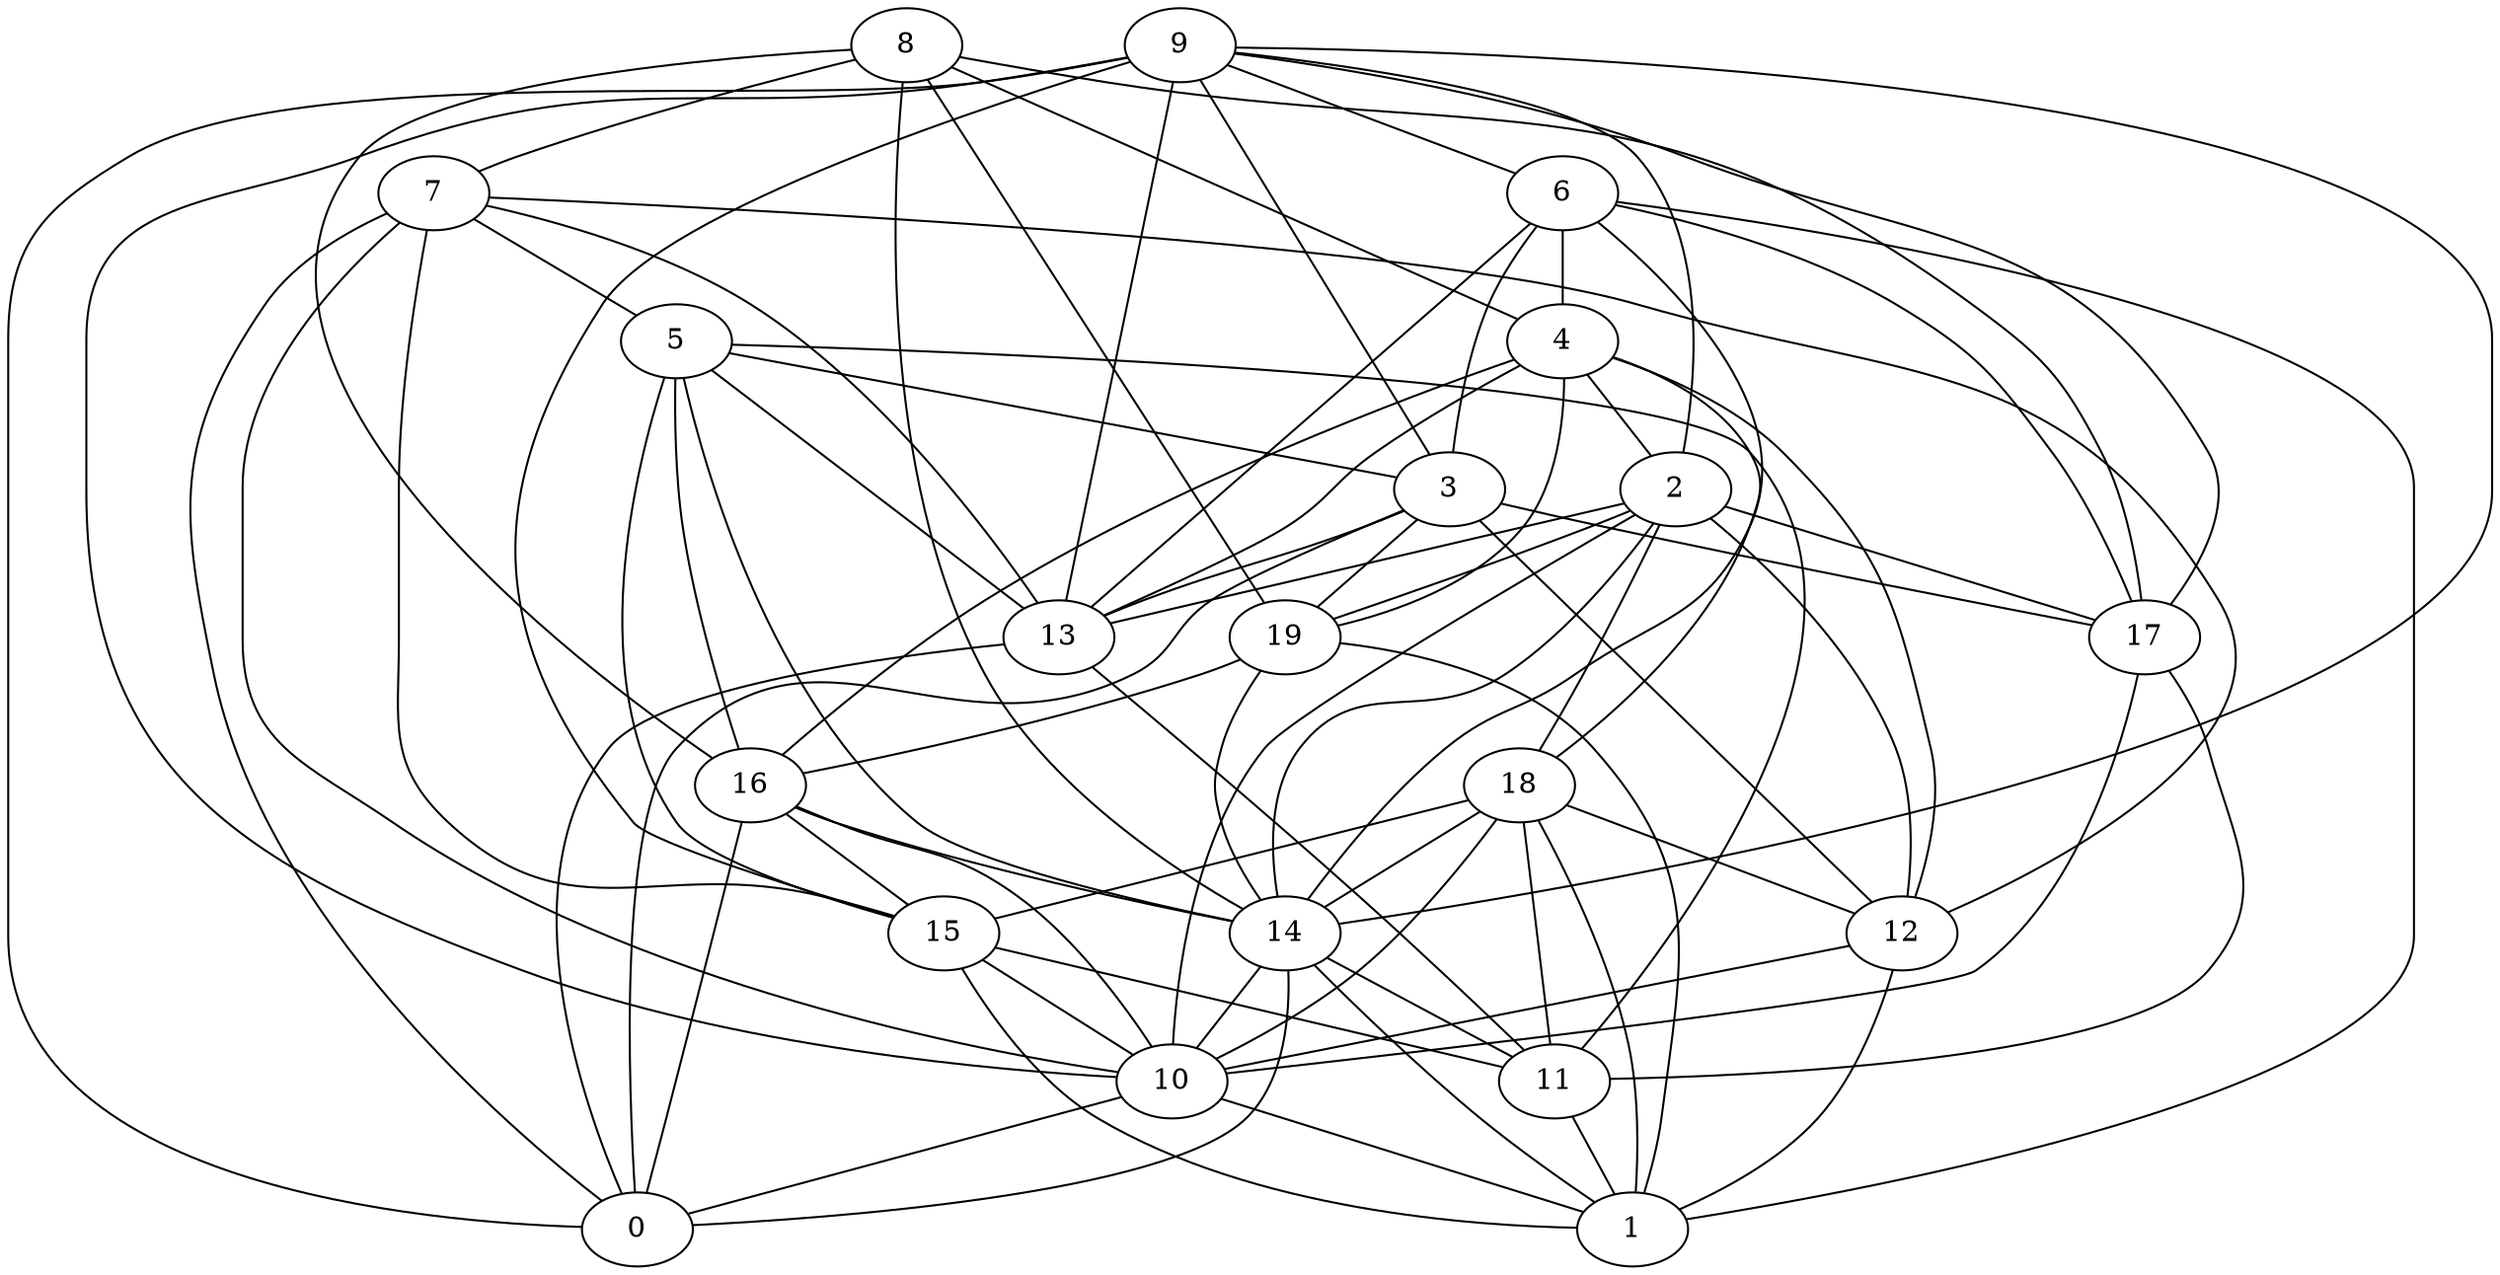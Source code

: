 digraph GG_graph {

subgraph G_graph {
edge [color = black]
"2" -> "17" [dir = none]
"2" -> "18" [dir = none]
"2" -> "19" [dir = none]
"12" -> "10" [dir = none]
"4" -> "13" [dir = none]
"4" -> "2" [dir = none]
"4" -> "16" [dir = none]
"3" -> "19" [dir = none]
"3" -> "12" [dir = none]
"16" -> "14" [dir = none]
"16" -> "0" [dir = none]
"16" -> "10" [dir = none]
"8" -> "4" [dir = none]
"8" -> "16" [dir = none]
"6" -> "4" [dir = none]
"6" -> "17" [dir = none]
"6" -> "3" [dir = none]
"5" -> "15" [dir = none]
"5" -> "16" [dir = none]
"5" -> "14" [dir = none]
"18" -> "1" [dir = none]
"18" -> "10" [dir = none]
"18" -> "12" [dir = none]
"18" -> "11" [dir = none]
"11" -> "1" [dir = none]
"9" -> "3" [dir = none]
"9" -> "0" [dir = none]
"9" -> "2" [dir = none]
"9" -> "6" [dir = none]
"10" -> "0" [dir = none]
"15" -> "1" [dir = none]
"15" -> "11" [dir = none]
"15" -> "10" [dir = none]
"17" -> "11" [dir = none]
"17" -> "10" [dir = none]
"7" -> "0" [dir = none]
"7" -> "10" [dir = none]
"7" -> "13" [dir = none]
"3" -> "17" [dir = none]
"2" -> "14" [dir = none]
"2" -> "12" [dir = none]
"19" -> "14" [dir = none]
"13" -> "0" [dir = none]
"14" -> "10" [dir = none]
"7" -> "5" [dir = none]
"6" -> "13" [dir = none]
"4" -> "12" [dir = none]
"9" -> "17" [dir = none]
"9" -> "13" [dir = none]
"6" -> "1" [dir = none]
"12" -> "1" [dir = none]
"8" -> "19" [dir = none]
"19" -> "16" [dir = none]
"9" -> "10" [dir = none]
"2" -> "10" [dir = none]
"7" -> "15" [dir = none]
"14" -> "0" [dir = none]
"18" -> "14" [dir = none]
"4" -> "19" [dir = none]
"9" -> "15" [dir = none]
"7" -> "12" [dir = none]
"8" -> "17" [dir = none]
"2" -> "13" [dir = none]
"9" -> "14" [dir = none]
"5" -> "13" [dir = none]
"14" -> "1" [dir = none]
"18" -> "15" [dir = none]
"5" -> "3" [dir = none]
"14" -> "11" [dir = none]
"4" -> "18" [dir = none]
"19" -> "1" [dir = none]
"16" -> "15" [dir = none]
"3" -> "13" [dir = none]
"13" -> "11" [dir = none]
"3" -> "0" [dir = none]
"5" -> "11" [dir = none]
"10" -> "1" [dir = none]
"8" -> "7" [dir = none]
"6" -> "14" [dir = none]
"8" -> "14" [dir = none]
}

}
